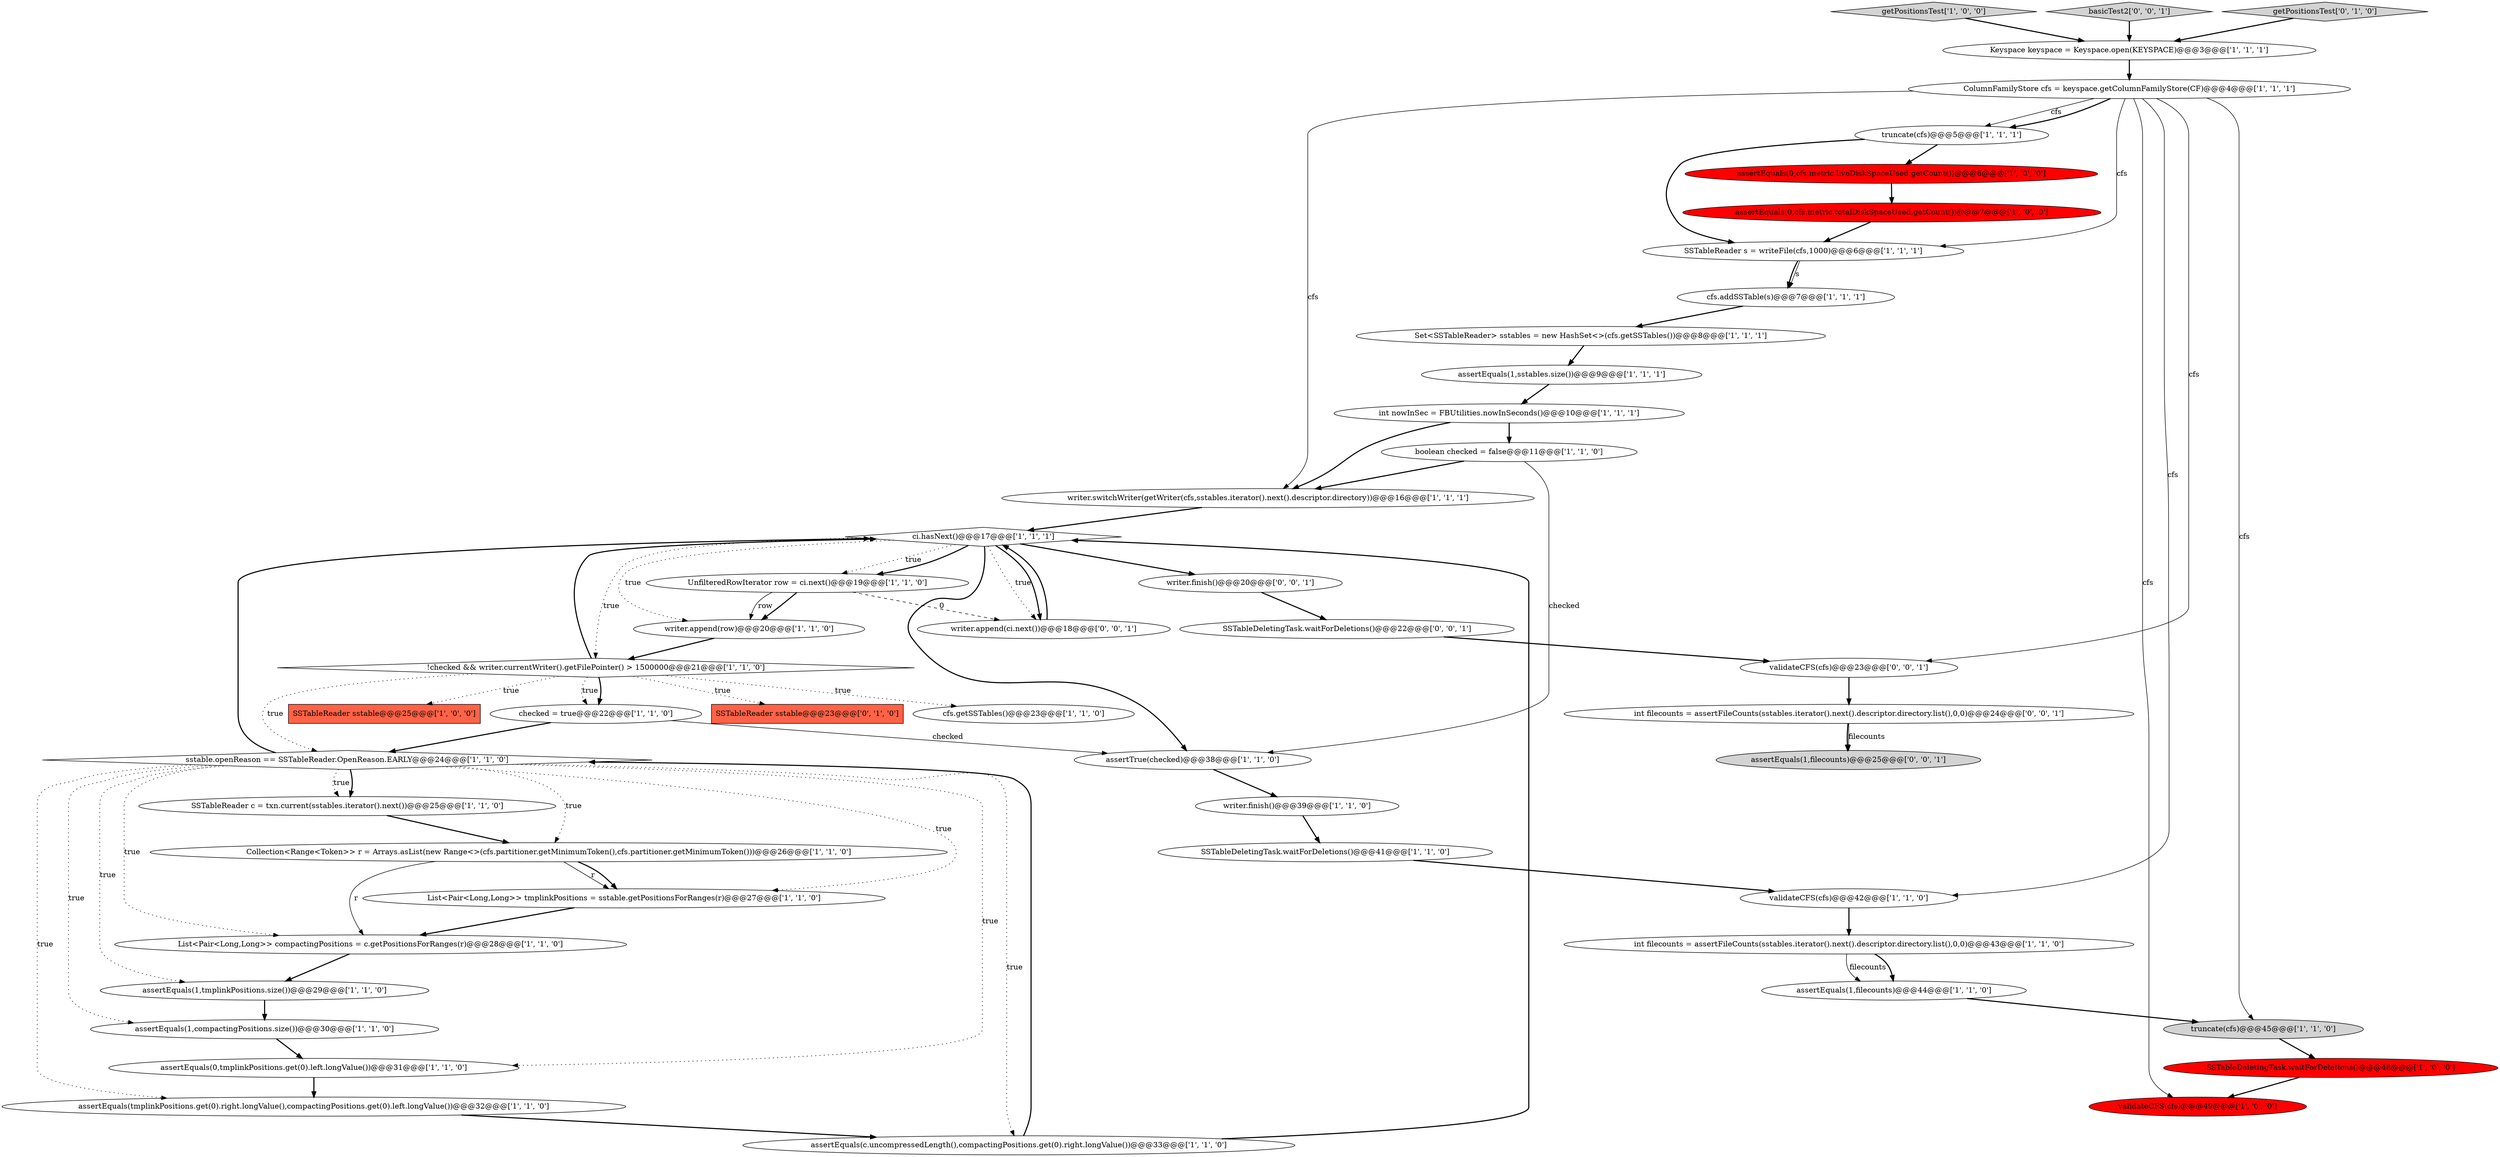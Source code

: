 digraph {
20 [style = filled, label = "cfs.addSSTable(s)@@@7@@@['1', '1', '1']", fillcolor = white, shape = ellipse image = "AAA0AAABBB1BBB"];
17 [style = filled, label = "writer.append(row)@@@20@@@['1', '1', '0']", fillcolor = white, shape = ellipse image = "AAA0AAABBB1BBB"];
4 [style = filled, label = "Set<SSTableReader> sstables = new HashSet<>(cfs.getSSTables())@@@8@@@['1', '1', '1']", fillcolor = white, shape = ellipse image = "AAA0AAABBB1BBB"];
10 [style = filled, label = "checked = true@@@22@@@['1', '1', '0']", fillcolor = white, shape = ellipse image = "AAA0AAABBB1BBB"];
28 [style = filled, label = "assertEquals(1,filecounts)@@@44@@@['1', '1', '0']", fillcolor = white, shape = ellipse image = "AAA0AAABBB1BBB"];
18 [style = filled, label = "getPositionsTest['1', '0', '0']", fillcolor = lightgray, shape = diamond image = "AAA0AAABBB1BBB"];
24 [style = filled, label = "assertEquals(1,sstables.size())@@@9@@@['1', '1', '1']", fillcolor = white, shape = ellipse image = "AAA0AAABBB1BBB"];
7 [style = filled, label = "Collection<Range<Token>> r = Arrays.asList(new Range<>(cfs.partitioner.getMinimumToken(),cfs.partitioner.getMinimumToken()))@@@26@@@['1', '1', '0']", fillcolor = white, shape = ellipse image = "AAA0AAABBB1BBB"];
25 [style = filled, label = "SSTableReader c = txn.current(sstables.iterator().next())@@@25@@@['1', '1', '0']", fillcolor = white, shape = ellipse image = "AAA0AAABBB1BBB"];
33 [style = filled, label = "assertEquals(0,tmplinkPositions.get(0).left.longValue())@@@31@@@['1', '1', '0']", fillcolor = white, shape = ellipse image = "AAA0AAABBB1BBB"];
42 [style = filled, label = "int filecounts = assertFileCounts(sstables.iterator().next().descriptor.directory.list(),0,0)@@@24@@@['0', '0', '1']", fillcolor = white, shape = ellipse image = "AAA0AAABBB3BBB"];
37 [style = filled, label = "SSTableDeletingTask.waitForDeletions()@@@48@@@['1', '0', '0']", fillcolor = red, shape = ellipse image = "AAA1AAABBB1BBB"];
30 [style = filled, label = "ci.hasNext()@@@17@@@['1', '1', '1']", fillcolor = white, shape = diamond image = "AAA0AAABBB1BBB"];
46 [style = filled, label = "SSTableDeletingTask.waitForDeletions()@@@22@@@['0', '0', '1']", fillcolor = white, shape = ellipse image = "AAA0AAABBB3BBB"];
9 [style = filled, label = "SSTableReader sstable@@@25@@@['1', '0', '0']", fillcolor = tomato, shape = box image = "AAA0AAABBB1BBB"];
1 [style = filled, label = "UnfilteredRowIterator row = ci.next()@@@19@@@['1', '1', '0']", fillcolor = white, shape = ellipse image = "AAA0AAABBB1BBB"];
45 [style = filled, label = "assertEquals(1,filecounts)@@@25@@@['0', '0', '1']", fillcolor = lightgray, shape = ellipse image = "AAA0AAABBB3BBB"];
3 [style = filled, label = "assertEquals(1,tmplinkPositions.size())@@@29@@@['1', '1', '0']", fillcolor = white, shape = ellipse image = "AAA0AAABBB1BBB"];
41 [style = filled, label = "basicTest2['0', '0', '1']", fillcolor = lightgray, shape = diamond image = "AAA0AAABBB3BBB"];
40 [style = filled, label = "getPositionsTest['0', '1', '0']", fillcolor = lightgray, shape = diamond image = "AAA0AAABBB2BBB"];
2 [style = filled, label = "ColumnFamilyStore cfs = keyspace.getColumnFamilyStore(CF)@@@4@@@['1', '1', '1']", fillcolor = white, shape = ellipse image = "AAA0AAABBB1BBB"];
35 [style = filled, label = "SSTableDeletingTask.waitForDeletions()@@@41@@@['1', '1', '0']", fillcolor = white, shape = ellipse image = "AAA0AAABBB1BBB"];
12 [style = filled, label = "assertEquals(1,compactingPositions.size())@@@30@@@['1', '1', '0']", fillcolor = white, shape = ellipse image = "AAA0AAABBB1BBB"];
26 [style = filled, label = "writer.finish()@@@39@@@['1', '1', '0']", fillcolor = white, shape = ellipse image = "AAA0AAABBB1BBB"];
27 [style = filled, label = "writer.switchWriter(getWriter(cfs,sstables.iterator().next().descriptor.directory))@@@16@@@['1', '1', '1']", fillcolor = white, shape = ellipse image = "AAA0AAABBB1BBB"];
29 [style = filled, label = "assertEquals(0,cfs.metric.liveDiskSpaceUsed.getCount())@@@6@@@['1', '0', '0']", fillcolor = red, shape = ellipse image = "AAA1AAABBB1BBB"];
13 [style = filled, label = "assertEquals(tmplinkPositions.get(0).right.longValue(),compactingPositions.get(0).left.longValue())@@@32@@@['1', '1', '0']", fillcolor = white, shape = ellipse image = "AAA0AAABBB1BBB"];
15 [style = filled, label = "validateCFS(cfs)@@@42@@@['1', '1', '0']", fillcolor = white, shape = ellipse image = "AAA0AAABBB1BBB"];
47 [style = filled, label = "writer.finish()@@@20@@@['0', '0', '1']", fillcolor = white, shape = ellipse image = "AAA0AAABBB3BBB"];
0 [style = filled, label = "int filecounts = assertFileCounts(sstables.iterator().next().descriptor.directory.list(),0,0)@@@43@@@['1', '1', '0']", fillcolor = white, shape = ellipse image = "AAA0AAABBB1BBB"];
38 [style = filled, label = "validateCFS(cfs)@@@49@@@['1', '0', '0']", fillcolor = red, shape = ellipse image = "AAA1AAABBB1BBB"];
5 [style = filled, label = "truncate(cfs)@@@5@@@['1', '1', '1']", fillcolor = white, shape = ellipse image = "AAA0AAABBB1BBB"];
43 [style = filled, label = "validateCFS(cfs)@@@23@@@['0', '0', '1']", fillcolor = white, shape = ellipse image = "AAA0AAABBB3BBB"];
8 [style = filled, label = "assertEquals(c.uncompressedLength(),compactingPositions.get(0).right.longValue())@@@33@@@['1', '1', '0']", fillcolor = white, shape = ellipse image = "AAA0AAABBB1BBB"];
21 [style = filled, label = "assertTrue(checked)@@@38@@@['1', '1', '0']", fillcolor = white, shape = ellipse image = "AAA0AAABBB1BBB"];
22 [style = filled, label = "SSTableReader s = writeFile(cfs,1000)@@@6@@@['1', '1', '1']", fillcolor = white, shape = ellipse image = "AAA0AAABBB1BBB"];
39 [style = filled, label = "SSTableReader sstable@@@23@@@['0', '1', '0']", fillcolor = tomato, shape = box image = "AAA0AAABBB2BBB"];
19 [style = filled, label = "truncate(cfs)@@@45@@@['1', '1', '0']", fillcolor = lightgray, shape = ellipse image = "AAA0AAABBB1BBB"];
32 [style = filled, label = "Keyspace keyspace = Keyspace.open(KEYSPACE)@@@3@@@['1', '1', '1']", fillcolor = white, shape = ellipse image = "AAA0AAABBB1BBB"];
44 [style = filled, label = "writer.append(ci.next())@@@18@@@['0', '0', '1']", fillcolor = white, shape = ellipse image = "AAA0AAABBB3BBB"];
23 [style = filled, label = "sstable.openReason == SSTableReader.OpenReason.EARLY@@@24@@@['1', '1', '0']", fillcolor = white, shape = diamond image = "AAA0AAABBB1BBB"];
16 [style = filled, label = "cfs.getSSTables()@@@23@@@['1', '1', '0']", fillcolor = white, shape = ellipse image = "AAA0AAABBB1BBB"];
6 [style = filled, label = "List<Pair<Long,Long>> tmplinkPositions = sstable.getPositionsForRanges(r)@@@27@@@['1', '1', '0']", fillcolor = white, shape = ellipse image = "AAA0AAABBB1BBB"];
31 [style = filled, label = "assertEquals(0,cfs.metric.totalDiskSpaceUsed.getCount())@@@7@@@['1', '0', '0']", fillcolor = red, shape = ellipse image = "AAA1AAABBB1BBB"];
14 [style = filled, label = "boolean checked = false@@@11@@@['1', '1', '0']", fillcolor = white, shape = ellipse image = "AAA0AAABBB1BBB"];
34 [style = filled, label = "int nowInSec = FBUtilities.nowInSeconds()@@@10@@@['1', '1', '1']", fillcolor = white, shape = ellipse image = "AAA0AAABBB1BBB"];
11 [style = filled, label = "List<Pair<Long,Long>> compactingPositions = c.getPositionsForRanges(r)@@@28@@@['1', '1', '0']", fillcolor = white, shape = ellipse image = "AAA0AAABBB1BBB"];
36 [style = filled, label = "!checked && writer.currentWriter().getFilePointer() > 1500000@@@21@@@['1', '1', '0']", fillcolor = white, shape = diamond image = "AAA0AAABBB1BBB"];
8->30 [style = bold, label=""];
30->44 [style = dotted, label="true"];
36->16 [style = dotted, label="true"];
42->45 [style = bold, label=""];
7->11 [style = solid, label="r"];
2->27 [style = solid, label="cfs"];
43->42 [style = bold, label=""];
14->21 [style = solid, label="checked"];
24->34 [style = bold, label=""];
1->44 [style = dashed, label="0"];
17->36 [style = bold, label=""];
21->26 [style = bold, label=""];
2->22 [style = solid, label="cfs"];
36->39 [style = dotted, label="true"];
37->38 [style = bold, label=""];
6->11 [style = bold, label=""];
15->0 [style = bold, label=""];
26->35 [style = bold, label=""];
18->32 [style = bold, label=""];
2->19 [style = solid, label="cfs"];
2->15 [style = solid, label="cfs"];
5->29 [style = bold, label=""];
23->25 [style = bold, label=""];
41->32 [style = bold, label=""];
23->30 [style = bold, label=""];
8->23 [style = bold, label=""];
10->21 [style = solid, label="checked"];
2->38 [style = solid, label="cfs"];
27->30 [style = bold, label=""];
25->7 [style = bold, label=""];
33->13 [style = bold, label=""];
22->20 [style = solid, label="s"];
1->17 [style = bold, label=""];
19->37 [style = bold, label=""];
2->5 [style = solid, label="cfs"];
36->30 [style = bold, label=""];
22->20 [style = bold, label=""];
7->6 [style = solid, label="r"];
7->6 [style = bold, label=""];
12->33 [style = bold, label=""];
28->19 [style = bold, label=""];
23->3 [style = dotted, label="true"];
30->47 [style = bold, label=""];
34->14 [style = bold, label=""];
23->33 [style = dotted, label="true"];
5->22 [style = bold, label=""];
30->44 [style = bold, label=""];
46->43 [style = bold, label=""];
44->30 [style = bold, label=""];
4->24 [style = bold, label=""];
35->15 [style = bold, label=""];
2->43 [style = solid, label="cfs"];
42->45 [style = solid, label="filecounts"];
3->12 [style = bold, label=""];
23->7 [style = dotted, label="true"];
30->36 [style = dotted, label="true"];
30->21 [style = bold, label=""];
11->3 [style = bold, label=""];
10->23 [style = bold, label=""];
23->13 [style = dotted, label="true"];
40->32 [style = bold, label=""];
14->27 [style = bold, label=""];
30->17 [style = dotted, label="true"];
36->23 [style = dotted, label="true"];
23->25 [style = dotted, label="true"];
2->5 [style = bold, label=""];
36->10 [style = bold, label=""];
1->17 [style = solid, label="row"];
30->1 [style = dotted, label="true"];
31->22 [style = bold, label=""];
30->1 [style = bold, label=""];
23->8 [style = dotted, label="true"];
23->6 [style = dotted, label="true"];
29->31 [style = bold, label=""];
47->46 [style = bold, label=""];
32->2 [style = bold, label=""];
0->28 [style = solid, label="filecounts"];
20->4 [style = bold, label=""];
36->10 [style = dotted, label="true"];
13->8 [style = bold, label=""];
23->12 [style = dotted, label="true"];
36->9 [style = dotted, label="true"];
0->28 [style = bold, label=""];
34->27 [style = bold, label=""];
23->11 [style = dotted, label="true"];
}

